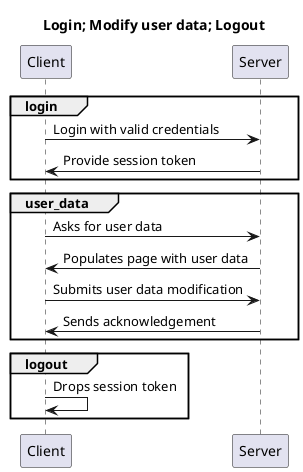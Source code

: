 @startuml workflow_1

title Login; Modify user data; Logout

group login
Client -> Server: Login with valid credentials
Server -> Client: Provide session token
end

group user_data
Client -> Server: Asks for user data
Server -> Client: Populates page with user data
Client -> Server: Submits user data modification
Server -> Client: Sends acknowledgement
end

group logout
Client -> Client: Drops session token
end

@enduml